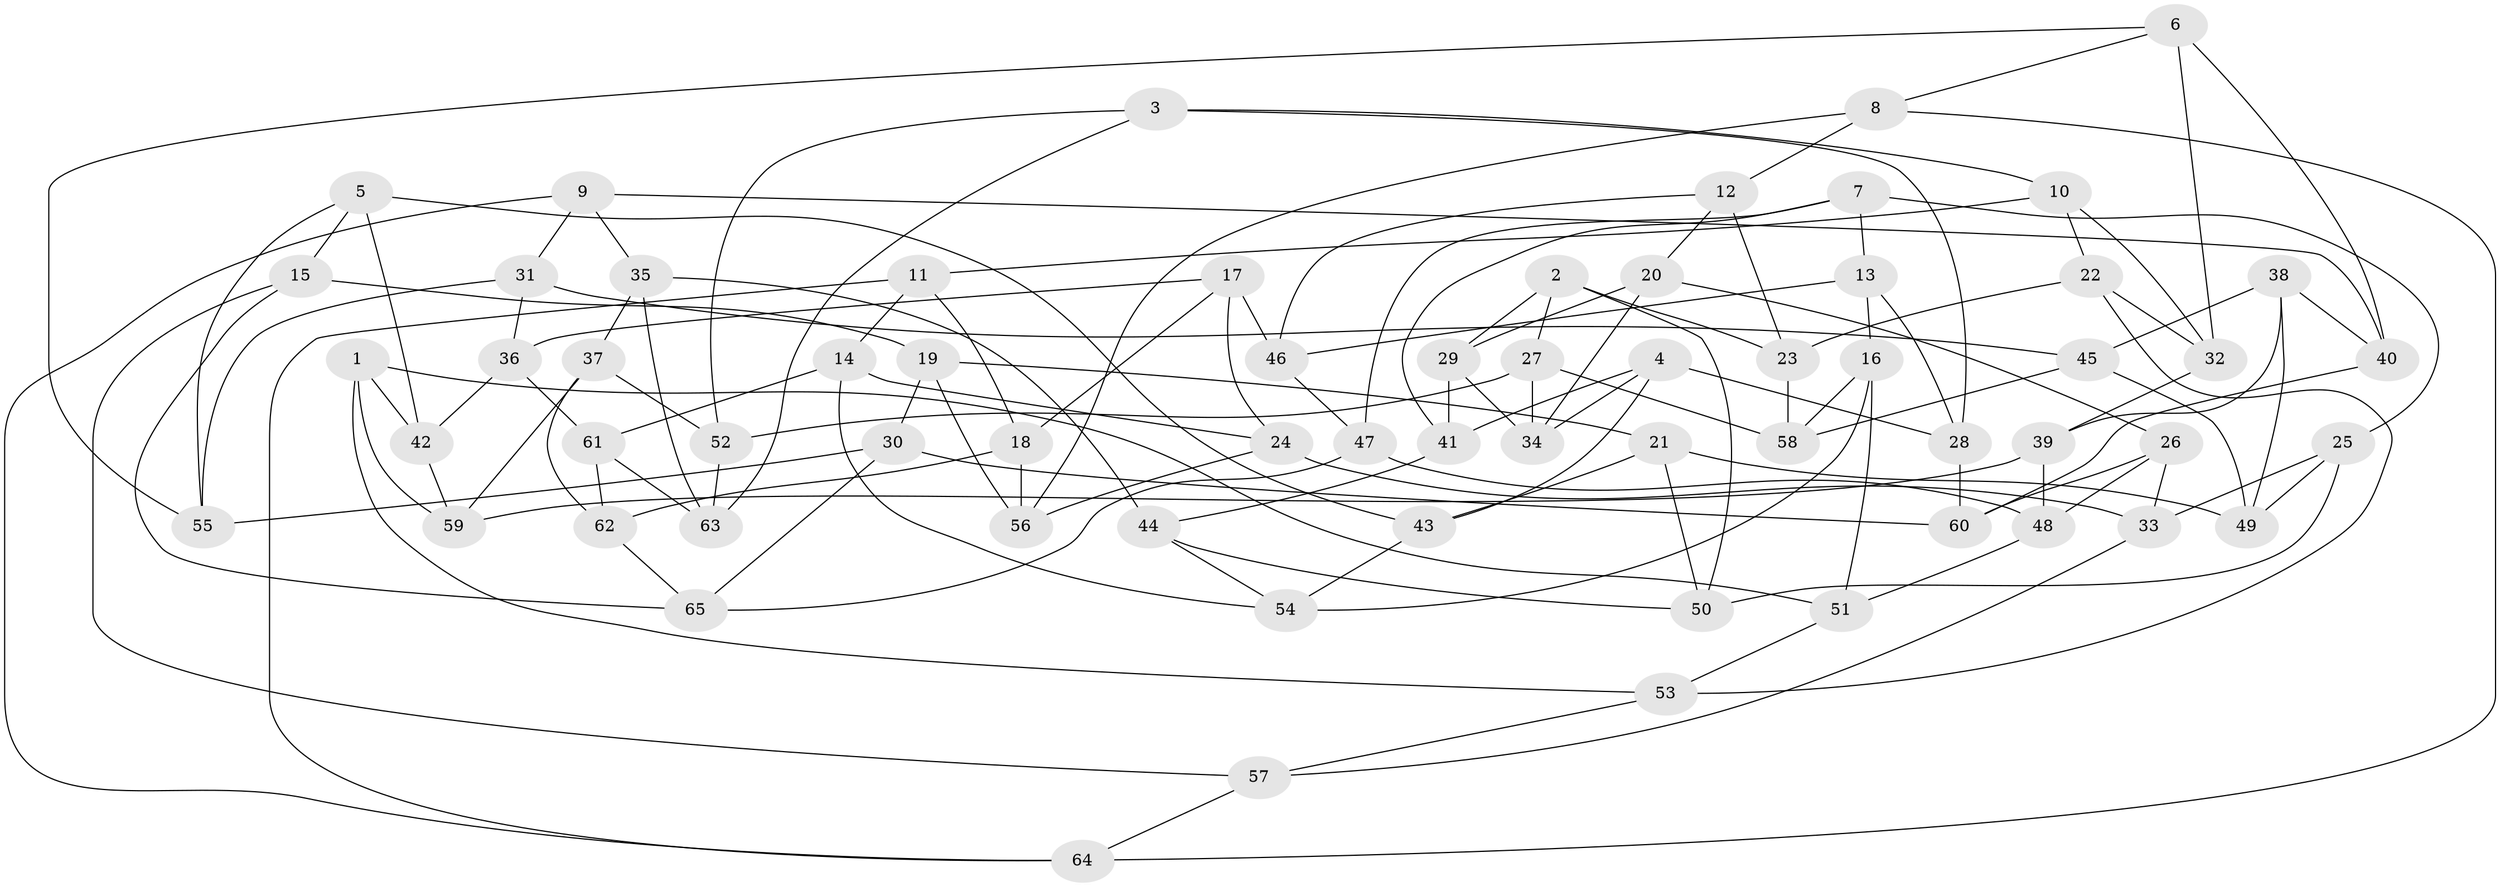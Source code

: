 // Generated by graph-tools (version 1.1) at 2025/38/03/09/25 02:38:08]
// undirected, 65 vertices, 130 edges
graph export_dot {
graph [start="1"]
  node [color=gray90,style=filled];
  1;
  2;
  3;
  4;
  5;
  6;
  7;
  8;
  9;
  10;
  11;
  12;
  13;
  14;
  15;
  16;
  17;
  18;
  19;
  20;
  21;
  22;
  23;
  24;
  25;
  26;
  27;
  28;
  29;
  30;
  31;
  32;
  33;
  34;
  35;
  36;
  37;
  38;
  39;
  40;
  41;
  42;
  43;
  44;
  45;
  46;
  47;
  48;
  49;
  50;
  51;
  52;
  53;
  54;
  55;
  56;
  57;
  58;
  59;
  60;
  61;
  62;
  63;
  64;
  65;
  1 -- 42;
  1 -- 53;
  1 -- 51;
  1 -- 59;
  2 -- 29;
  2 -- 27;
  2 -- 50;
  2 -- 23;
  3 -- 10;
  3 -- 28;
  3 -- 63;
  3 -- 52;
  4 -- 34;
  4 -- 43;
  4 -- 28;
  4 -- 41;
  5 -- 42;
  5 -- 55;
  5 -- 43;
  5 -- 15;
  6 -- 40;
  6 -- 8;
  6 -- 32;
  6 -- 55;
  7 -- 25;
  7 -- 13;
  7 -- 41;
  7 -- 47;
  8 -- 64;
  8 -- 56;
  8 -- 12;
  9 -- 35;
  9 -- 64;
  9 -- 31;
  9 -- 40;
  10 -- 11;
  10 -- 32;
  10 -- 22;
  11 -- 18;
  11 -- 14;
  11 -- 64;
  12 -- 46;
  12 -- 23;
  12 -- 20;
  13 -- 46;
  13 -- 28;
  13 -- 16;
  14 -- 54;
  14 -- 24;
  14 -- 61;
  15 -- 57;
  15 -- 65;
  15 -- 19;
  16 -- 58;
  16 -- 54;
  16 -- 51;
  17 -- 18;
  17 -- 46;
  17 -- 24;
  17 -- 36;
  18 -- 62;
  18 -- 56;
  19 -- 21;
  19 -- 56;
  19 -- 30;
  20 -- 34;
  20 -- 26;
  20 -- 29;
  21 -- 43;
  21 -- 49;
  21 -- 50;
  22 -- 32;
  22 -- 23;
  22 -- 53;
  23 -- 58;
  24 -- 33;
  24 -- 56;
  25 -- 33;
  25 -- 50;
  25 -- 49;
  26 -- 60;
  26 -- 48;
  26 -- 33;
  27 -- 34;
  27 -- 58;
  27 -- 52;
  28 -- 60;
  29 -- 34;
  29 -- 41;
  30 -- 60;
  30 -- 65;
  30 -- 55;
  31 -- 45;
  31 -- 36;
  31 -- 55;
  32 -- 39;
  33 -- 57;
  35 -- 63;
  35 -- 44;
  35 -- 37;
  36 -- 61;
  36 -- 42;
  37 -- 59;
  37 -- 52;
  37 -- 62;
  38 -- 49;
  38 -- 39;
  38 -- 45;
  38 -- 40;
  39 -- 59;
  39 -- 48;
  40 -- 60;
  41 -- 44;
  42 -- 59;
  43 -- 54;
  44 -- 50;
  44 -- 54;
  45 -- 58;
  45 -- 49;
  46 -- 47;
  47 -- 65;
  47 -- 48;
  48 -- 51;
  51 -- 53;
  52 -- 63;
  53 -- 57;
  57 -- 64;
  61 -- 63;
  61 -- 62;
  62 -- 65;
}
